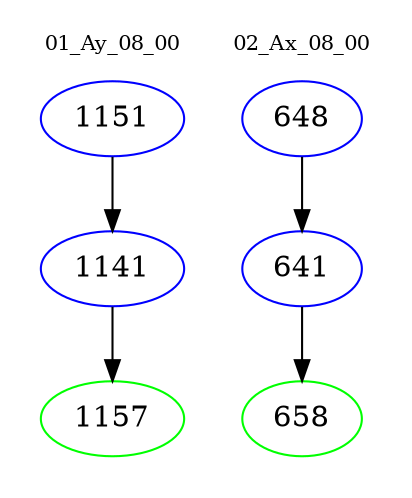 digraph{
subgraph cluster_0 {
color = white
label = "01_Ay_08_00";
fontsize=10;
T0_1151 [label="1151", color="blue"]
T0_1151 -> T0_1141 [color="black"]
T0_1141 [label="1141", color="blue"]
T0_1141 -> T0_1157 [color="black"]
T0_1157 [label="1157", color="green"]
}
subgraph cluster_1 {
color = white
label = "02_Ax_08_00";
fontsize=10;
T1_648 [label="648", color="blue"]
T1_648 -> T1_641 [color="black"]
T1_641 [label="641", color="blue"]
T1_641 -> T1_658 [color="black"]
T1_658 [label="658", color="green"]
}
}
